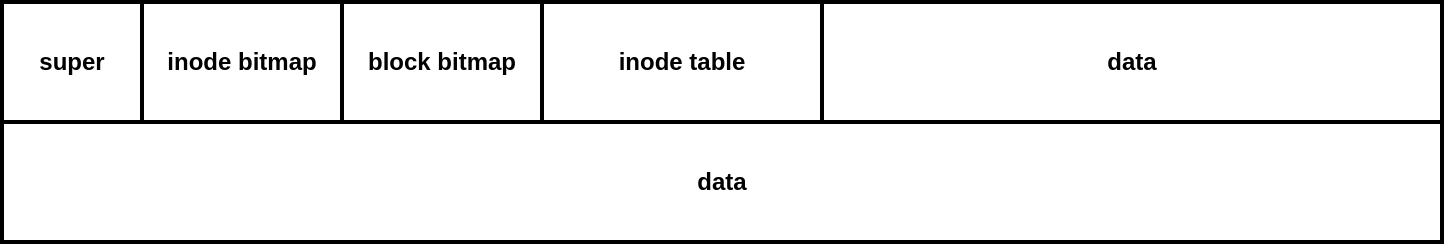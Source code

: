 <mxfile>
    <diagram id="JbKeaSNCQXC8qRs3CuJY" name="文件系统设计">
        <mxGraphModel dx="954" dy="567" grid="0" gridSize="10" guides="1" tooltips="1" connect="1" arrows="1" fold="1" page="1" pageScale="1" pageWidth="3300" pageHeight="4681" math="0" shadow="0">
            <root>
                <mxCell id="ejncDdJKU-7VRLdIFMVP-0"/>
                <mxCell id="ejncDdJKU-7VRLdIFMVP-1" parent="ejncDdJKU-7VRLdIFMVP-0"/>
                <mxCell id="ejncDdJKU-7VRLdIFMVP-2" value="&lt;b&gt;super&lt;/b&gt;" style="rounded=0;whiteSpace=wrap;html=1;strokeWidth=2;" parent="ejncDdJKU-7VRLdIFMVP-1" vertex="1">
                    <mxGeometry x="110" y="240" width="70" height="60" as="geometry"/>
                </mxCell>
                <mxCell id="ejncDdJKU-7VRLdIFMVP-3" value="&lt;b&gt;inode bitmap&lt;/b&gt;" style="rounded=0;whiteSpace=wrap;html=1;strokeWidth=2;" parent="ejncDdJKU-7VRLdIFMVP-1" vertex="1">
                    <mxGeometry x="180" y="240" width="100" height="60" as="geometry"/>
                </mxCell>
                <mxCell id="ejncDdJKU-7VRLdIFMVP-4" value="&lt;b&gt;block bitmap&lt;/b&gt;" style="rounded=0;whiteSpace=wrap;html=1;strokeWidth=2;" parent="ejncDdJKU-7VRLdIFMVP-1" vertex="1">
                    <mxGeometry x="280" y="240" width="100" height="60" as="geometry"/>
                </mxCell>
                <mxCell id="ejncDdJKU-7VRLdIFMVP-5" value="&lt;b&gt;inode table&lt;/b&gt;" style="rounded=0;whiteSpace=wrap;html=1;strokeWidth=2;" parent="ejncDdJKU-7VRLdIFMVP-1" vertex="1">
                    <mxGeometry x="380" y="240" width="140" height="60" as="geometry"/>
                </mxCell>
                <mxCell id="ejncDdJKU-7VRLdIFMVP-6" value="&lt;b&gt;data&lt;/b&gt;" style="rounded=0;whiteSpace=wrap;html=1;strokeWidth=2;" parent="ejncDdJKU-7VRLdIFMVP-1" vertex="1">
                    <mxGeometry x="520" y="240" width="310" height="60" as="geometry"/>
                </mxCell>
                <mxCell id="ejncDdJKU-7VRLdIFMVP-7" value="&lt;b&gt;data&lt;/b&gt;" style="rounded=0;whiteSpace=wrap;html=1;strokeWidth=2;" parent="ejncDdJKU-7VRLdIFMVP-1" vertex="1">
                    <mxGeometry x="110" y="300" width="720" height="60" as="geometry"/>
                </mxCell>
            </root>
        </mxGraphModel>
    </diagram>
    <diagram id="F4QXgAUtFOSce0LbIb5f" name="mount_partition">
        <mxGraphModel dx="954" dy="567" grid="1" gridSize="10" guides="1" tooltips="1" connect="1" arrows="1" fold="1" page="1" pageScale="1" pageWidth="3300" pageHeight="4681" math="0" shadow="0">
            <root>
                <mxCell id="0"/>
                <mxCell id="1" parent="0"/>
                <mxCell id="2" value="功能：作为list_traversal的回调函数，找到指定分区，挂载文件系统" style="text;html=1;strokeColor=none;fillColor=none;align=center;verticalAlign=middle;whiteSpace=wrap;rounded=0;" parent="1" vertex="1">
                    <mxGeometry x="141" y="50" width="460" height="30" as="geometry"/>
                </mxCell>
                <mxCell id="3" value="" style="edgeStyle=none;html=1;" parent="1" source="4" target="6" edge="1">
                    <mxGeometry relative="1" as="geometry"/>
                </mxCell>
                <mxCell id="4" value="开始" style="strokeWidth=2;html=1;shape=mxgraph.flowchart.start_1;whiteSpace=wrap;" parent="1" vertex="1">
                    <mxGeometry x="70" y="90" width="100" height="60" as="geometry"/>
                </mxCell>
                <mxCell id="5" value="" style="edgeStyle=none;html=1;" parent="1" source="6" target="9" edge="1">
                    <mxGeometry relative="1" as="geometry"/>
                </mxCell>
                <mxCell id="6" value="获取分区链表上节点" style="whiteSpace=wrap;html=1;strokeWidth=2;" parent="1" vertex="1">
                    <mxGeometry x="60" y="230" width="120" height="60" as="geometry"/>
                </mxCell>
                <mxCell id="7" value="N" style="edgeStyle=none;html=1;" parent="1" source="9" target="11" edge="1">
                    <mxGeometry relative="1" as="geometry"/>
                </mxCell>
                <mxCell id="8" value="" style="edgeStyle=none;html=1;" parent="1" source="9" target="13" edge="1">
                    <mxGeometry relative="1" as="geometry"/>
                </mxCell>
                <mxCell id="9" value="name匹配？" style="rhombus;whiteSpace=wrap;html=1;strokeWidth=2;" parent="1" vertex="1">
                    <mxGeometry x="80" y="360" width="80" height="80" as="geometry"/>
                </mxCell>
                <mxCell id="10" style="edgeStyle=none;html=1;entryX=0.5;entryY=0;entryDx=0;entryDy=0;" parent="1" source="11" target="24" edge="1">
                    <mxGeometry relative="1" as="geometry">
                        <Array as="points">
                            <mxPoint x="520" y="400"/>
                        </Array>
                    </mxGeometry>
                </mxCell>
                <mxCell id="11" value="return false" style="whiteSpace=wrap;html=1;strokeWidth=2;" parent="1" vertex="1">
                    <mxGeometry x="220" y="370" width="120" height="60" as="geometry"/>
                </mxCell>
                <mxCell id="12" value="" style="edgeStyle=none;html=1;" parent="1" source="13" target="15" edge="1">
                    <mxGeometry relative="1" as="geometry"/>
                </mxCell>
                <mxCell id="13" value="读入超级块至sb_buf" style="whiteSpace=wrap;html=1;strokeWidth=2;" parent="1" vertex="1">
                    <mxGeometry x="60" y="530" width="120" height="60" as="geometry"/>
                </mxCell>
                <mxCell id="14" value="" style="edgeStyle=none;html=1;" parent="1" source="15" target="17" edge="1">
                    <mxGeometry relative="1" as="geometry"/>
                </mxCell>
                <mxCell id="15" value="提取有用部分至part-&amp;gt;sb。" style="whiteSpace=wrap;html=1;strokeWidth=2;" parent="1" vertex="1">
                    <mxGeometry x="60" y="670" width="120" height="60" as="geometry"/>
                </mxCell>
                <mxCell id="16" value="" style="edgeStyle=none;html=1;" parent="1" source="17" target="19" edge="1">
                    <mxGeometry relative="1" as="geometry"/>
                </mxCell>
                <mxCell id="17" value="初始化block_bitmap" style="whiteSpace=wrap;html=1;strokeWidth=2;" parent="1" vertex="1">
                    <mxGeometry x="60" y="810" width="120" height="60" as="geometry"/>
                </mxCell>
                <mxCell id="18" value="" style="edgeStyle=none;html=1;" parent="1" source="19" target="21" edge="1">
                    <mxGeometry relative="1" as="geometry"/>
                </mxCell>
                <mxCell id="19" value="初始化inode_bitmap" style="whiteSpace=wrap;html=1;strokeWidth=2;" parent="1" vertex="1">
                    <mxGeometry x="60" y="950" width="120" height="60" as="geometry"/>
                </mxCell>
                <mxCell id="20" value="" style="edgeStyle=none;html=1;" parent="1" source="21" target="23" edge="1">
                    <mxGeometry relative="1" as="geometry"/>
                </mxCell>
                <mxCell id="21" value="初始化open_inodes链表" style="whiteSpace=wrap;html=1;strokeWidth=2;" parent="1" vertex="1">
                    <mxGeometry x="60" y="1090" width="120" height="60" as="geometry"/>
                </mxCell>
                <mxCell id="22" value="" style="edgeStyle=none;html=1;" parent="1" source="23" target="24" edge="1">
                    <mxGeometry relative="1" as="geometry"/>
                </mxCell>
                <mxCell id="23" value="return true" style="whiteSpace=wrap;html=1;strokeWidth=2;" parent="1" vertex="1">
                    <mxGeometry x="260" y="1090" width="120" height="60" as="geometry"/>
                </mxCell>
                <mxCell id="24" value="结束" style="ellipse;whiteSpace=wrap;html=1;strokeWidth=2;" parent="1" vertex="1">
                    <mxGeometry x="460" y="1090" width="120" height="60" as="geometry"/>
                </mxCell>
            </root>
        </mxGraphModel>
    </diagram>
    <diagram id="ln8Un2xNDUIzyJS_E3Kt" name="第 3 页">
        <mxGraphModel dx="1060" dy="630" grid="0" gridSize="10" guides="1" tooltips="1" connect="1" arrows="1" fold="1" page="1" pageScale="1" pageWidth="3300" pageHeight="4681" math="0" shadow="0">
            <root>
                <mxCell id="rxk7kCidL7wTzYYWrHbe-0"/>
                <mxCell id="rxk7kCidL7wTzYYWrHbe-1" parent="rxk7kCidL7wTzYYWrHbe-0"/>
                <mxCell id="rxk7kCidL7wTzYYWrHbe-4" value="" style="edgeStyle=none;html=1;" edge="1" parent="rxk7kCidL7wTzYYWrHbe-1" source="rxk7kCidL7wTzYYWrHbe-2" target="rxk7kCidL7wTzYYWrHbe-3">
                    <mxGeometry relative="1" as="geometry"/>
                </mxCell>
                <mxCell id="rxk7kCidL7wTzYYWrHbe-2" value="开始" style="strokeWidth=2;html=1;shape=mxgraph.flowchart.terminator;whiteSpace=wrap;" vertex="1" parent="rxk7kCidL7wTzYYWrHbe-1">
                    <mxGeometry x="190" y="10" width="100" height="60" as="geometry"/>
                </mxCell>
                <mxCell id="rxk7kCidL7wTzYYWrHbe-6" value="" style="edgeStyle=none;html=1;" edge="1" parent="rxk7kCidL7wTzYYWrHbe-1" source="rxk7kCidL7wTzYYWrHbe-3" target="rxk7kCidL7wTzYYWrHbe-5">
                    <mxGeometry relative="1" as="geometry"/>
                </mxCell>
                <mxCell id="rxk7kCidL7wTzYYWrHbe-3" value="获取硬盘参数" style="whiteSpace=wrap;html=1;strokeWidth=2;" vertex="1" parent="rxk7kCidL7wTzYYWrHbe-1">
                    <mxGeometry x="180" y="120" width="120" height="60" as="geometry"/>
                </mxCell>
                <mxCell id="rxk7kCidL7wTzYYWrHbe-8" value="" style="edgeStyle=none;html=1;" edge="1" parent="rxk7kCidL7wTzYYWrHbe-1" source="rxk7kCidL7wTzYYWrHbe-5" target="rxk7kCidL7wTzYYWrHbe-7">
                    <mxGeometry relative="1" as="geometry"/>
                </mxCell>
                <mxCell id="rxk7kCidL7wTzYYWrHbe-5" value="扫描分区表" style="whiteSpace=wrap;html=1;strokeWidth=2;" vertex="1" parent="rxk7kCidL7wTzYYWrHbe-1">
                    <mxGeometry x="180" y="230" width="120" height="60" as="geometry"/>
                </mxCell>
                <mxCell id="rxk7kCidL7wTzYYWrHbe-10" value="" style="edgeStyle=none;html=1;" edge="1" parent="rxk7kCidL7wTzYYWrHbe-1" source="rxk7kCidL7wTzYYWrHbe-7" target="rxk7kCidL7wTzYYWrHbe-9">
                    <mxGeometry relative="1" as="geometry"/>
                </mxCell>
                <mxCell id="rxk7kCidL7wTzYYWrHbe-7" value="创建文件系统" style="whiteSpace=wrap;html=1;strokeWidth=2;" vertex="1" parent="rxk7kCidL7wTzYYWrHbe-1">
                    <mxGeometry x="180" y="340" width="120" height="60" as="geometry"/>
                </mxCell>
                <mxCell id="rxk7kCidL7wTzYYWrHbe-12" value="" style="edgeStyle=none;html=1;" edge="1" parent="rxk7kCidL7wTzYYWrHbe-1" source="rxk7kCidL7wTzYYWrHbe-9" target="rxk7kCidL7wTzYYWrHbe-11">
                    <mxGeometry relative="1" as="geometry"/>
                </mxCell>
                <mxCell id="rxk7kCidL7wTzYYWrHbe-9" value="挂载分区" style="whiteSpace=wrap;html=1;strokeWidth=2;" vertex="1" parent="rxk7kCidL7wTzYYWrHbe-1">
                    <mxGeometry x="180" y="450" width="120" height="60" as="geometry"/>
                </mxCell>
                <mxCell id="rxk7kCidL7wTzYYWrHbe-11" value="结束" style="ellipse;whiteSpace=wrap;html=1;strokeWidth=2;" vertex="1" parent="rxk7kCidL7wTzYYWrHbe-1">
                    <mxGeometry x="180" y="560" width="120" height="60" as="geometry"/>
                </mxCell>
            </root>
        </mxGraphModel>
    </diagram>
</mxfile>
